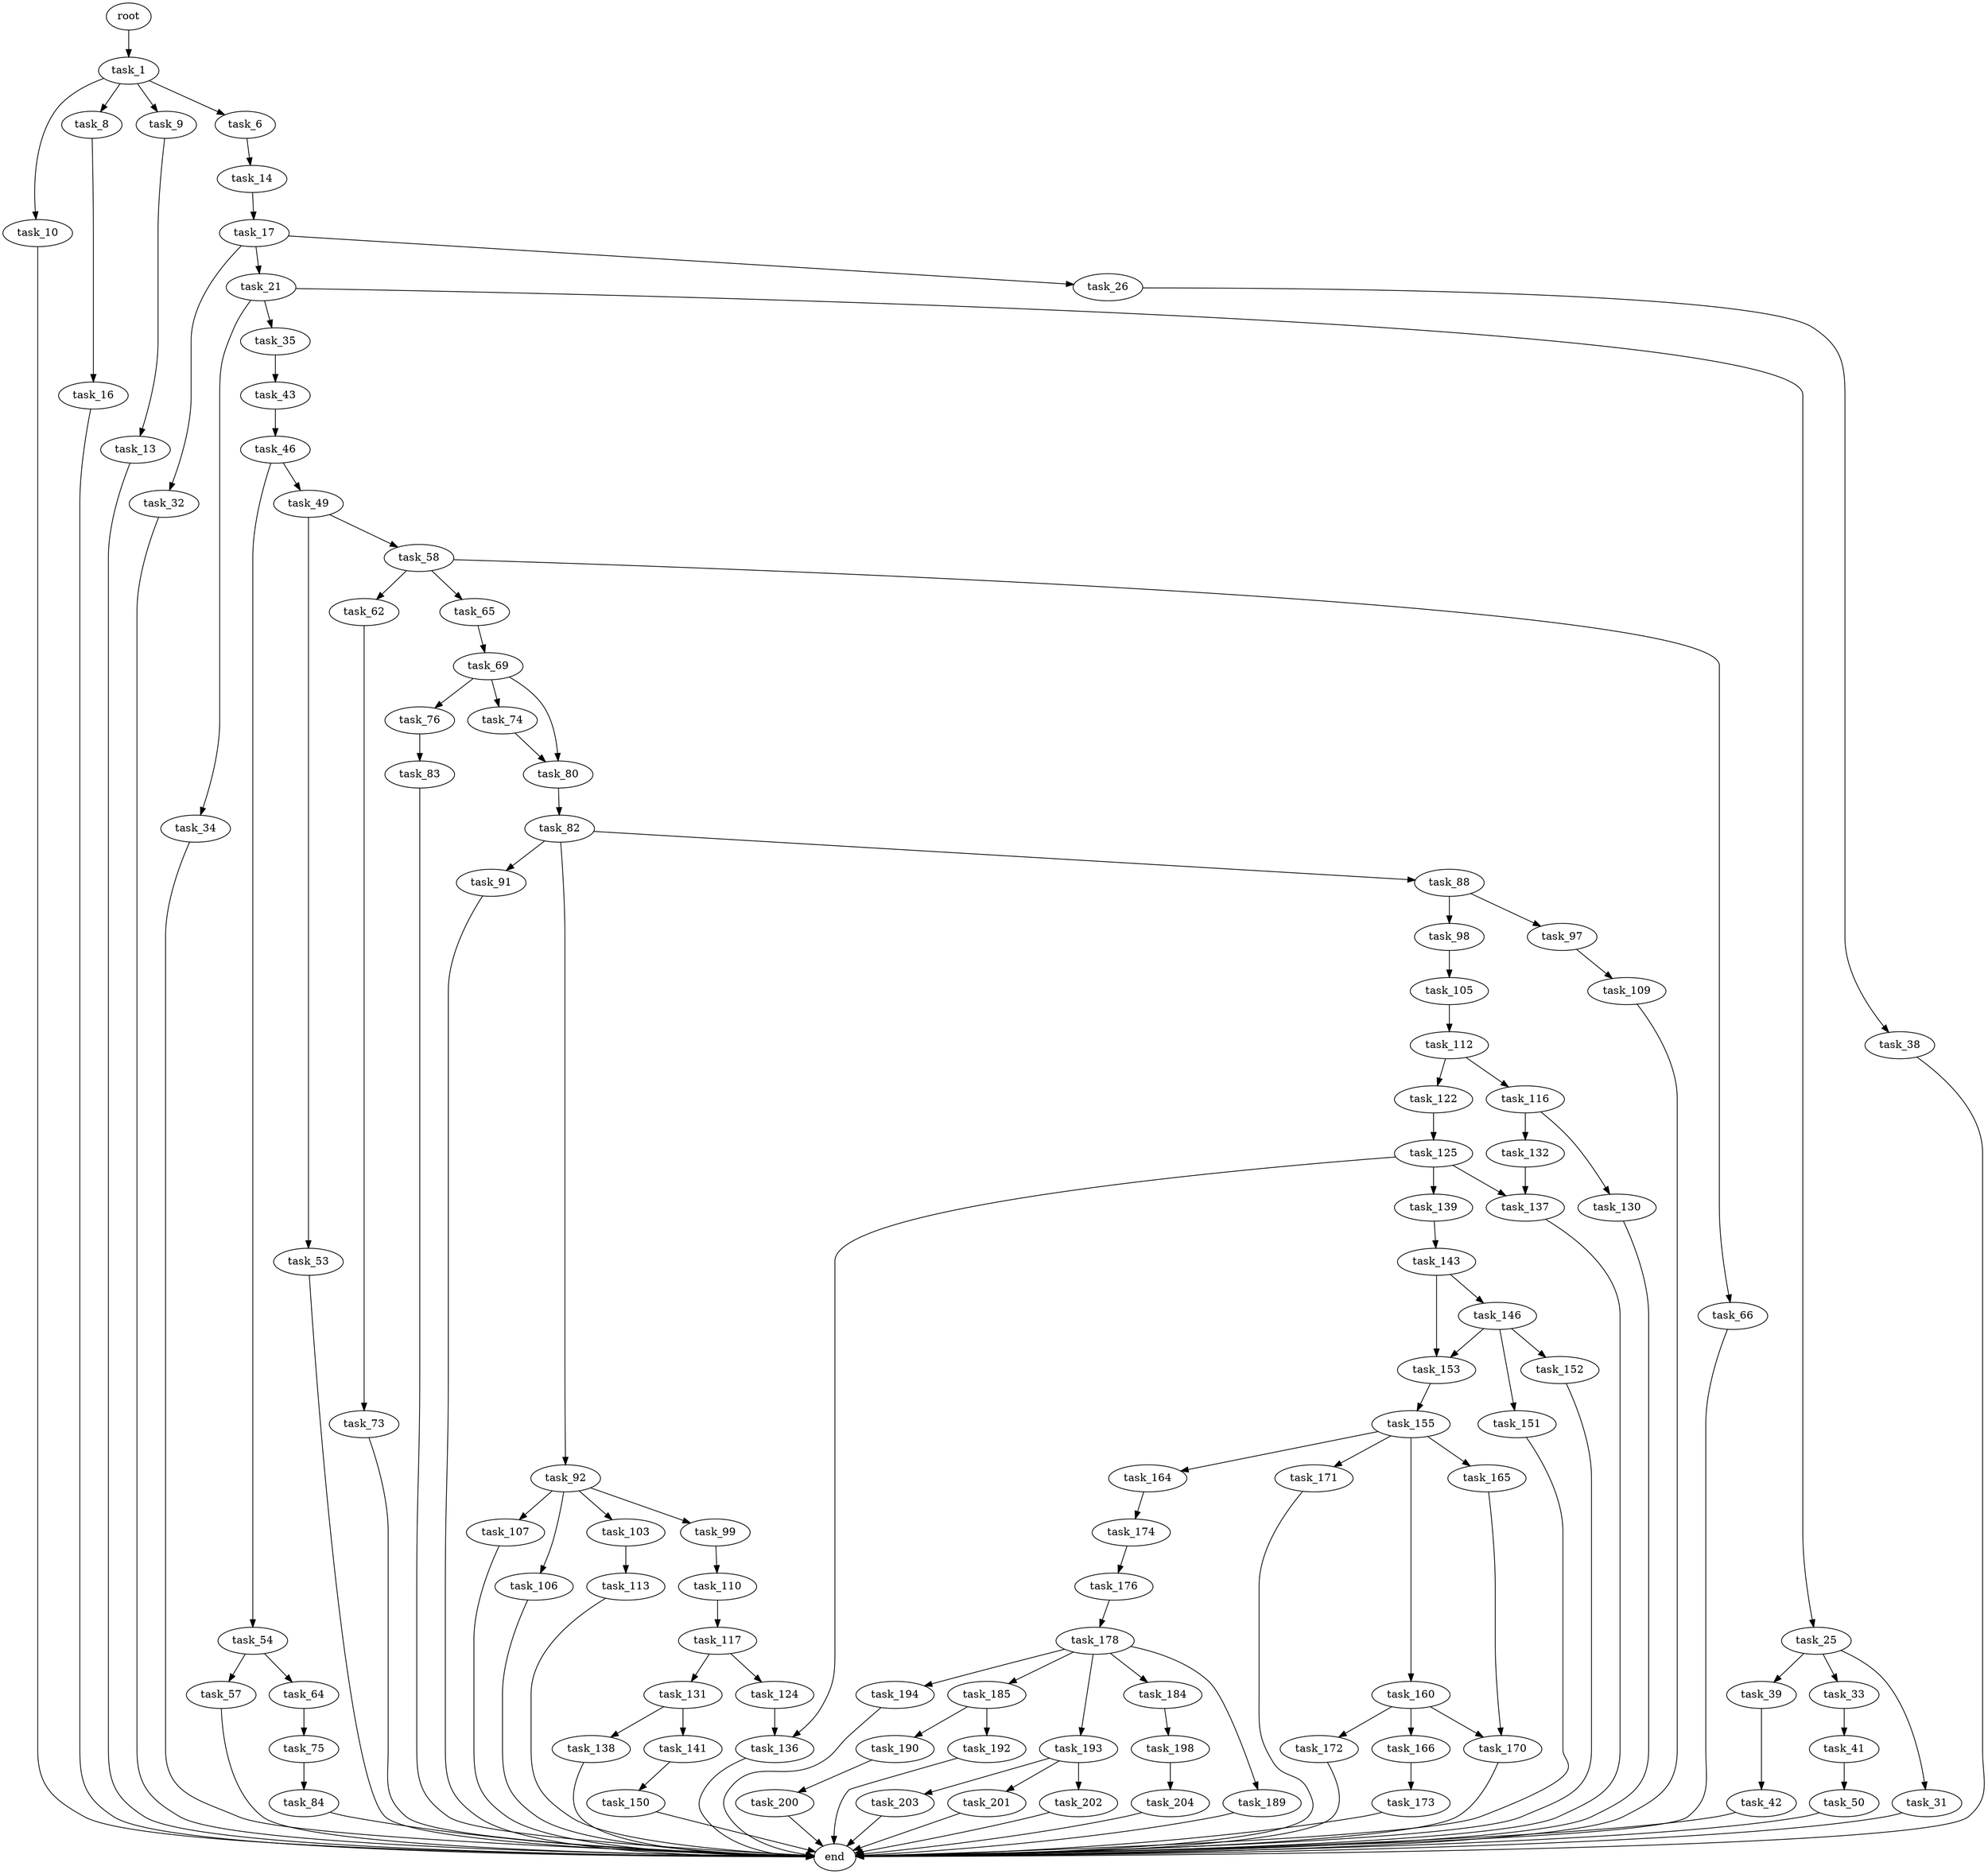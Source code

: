 digraph G {
  root [size="0.000000"];
  task_1 [size="11911166708.000000"];
  task_6 [size="265968010698.000000"];
  task_8 [size="23345033535.000000"];
  task_9 [size="193798058352.000000"];
  task_10 [size="782757789696.000000"];
  task_14 [size="68719476736.000000"];
  task_16 [size="368293445632.000000"];
  task_13 [size="8981996289.000000"];
  end [size="0.000000"];
  task_17 [size="392686956584.000000"];
  task_21 [size="68719476736.000000"];
  task_26 [size="28991029248.000000"];
  task_32 [size="134217728000.000000"];
  task_25 [size="2276284219.000000"];
  task_34 [size="10831012622.000000"];
  task_35 [size="8589934592.000000"];
  task_31 [size="368293445632.000000"];
  task_33 [size="380018975804.000000"];
  task_39 [size="87919063592.000000"];
  task_38 [size="11764984270.000000"];
  task_41 [size="68719476736.000000"];
  task_43 [size="224497425006.000000"];
  task_42 [size="6945200139.000000"];
  task_50 [size="782757789696.000000"];
  task_46 [size="260651394441.000000"];
  task_49 [size="212349111511.000000"];
  task_54 [size="175579840068.000000"];
  task_53 [size="21329040065.000000"];
  task_58 [size="4600371345.000000"];
  task_57 [size="319678556150.000000"];
  task_64 [size="11662978164.000000"];
  task_62 [size="1283800745987.000000"];
  task_65 [size="674062737700.000000"];
  task_66 [size="16624808694.000000"];
  task_73 [size="1085428229502.000000"];
  task_75 [size="274634230.000000"];
  task_69 [size="28991029248.000000"];
  task_74 [size="623444230969.000000"];
  task_76 [size="368293445632.000000"];
  task_80 [size="282442879803.000000"];
  task_84 [size="231928233984.000000"];
  task_83 [size="1387558905179.000000"];
  task_82 [size="9016755262.000000"];
  task_88 [size="782757789696.000000"];
  task_91 [size="8589934592.000000"];
  task_92 [size="487751632836.000000"];
  task_97 [size="484432564378.000000"];
  task_98 [size="8589934592.000000"];
  task_99 [size="231928233984.000000"];
  task_103 [size="8589934592.000000"];
  task_106 [size="157634174853.000000"];
  task_107 [size="549755813888.000000"];
  task_109 [size="13521717258.000000"];
  task_105 [size="23309252319.000000"];
  task_110 [size="462581302154.000000"];
  task_113 [size="8671269946.000000"];
  task_112 [size="356736018286.000000"];
  task_117 [size="549755813888.000000"];
  task_116 [size="2655189607.000000"];
  task_122 [size="1073741824000.000000"];
  task_130 [size="782757789696.000000"];
  task_132 [size="2139862124.000000"];
  task_124 [size="231928233984.000000"];
  task_131 [size="134217728000.000000"];
  task_125 [size="368293445632.000000"];
  task_136 [size="293332953815.000000"];
  task_137 [size="395895870066.000000"];
  task_139 [size="28991029248.000000"];
  task_138 [size="28991029248.000000"];
  task_141 [size="15543010700.000000"];
  task_143 [size="231928233984.000000"];
  task_150 [size="29667425515.000000"];
  task_146 [size="3336074639.000000"];
  task_153 [size="401312758038.000000"];
  task_151 [size="1357307264.000000"];
  task_152 [size="4837836129.000000"];
  task_155 [size="368293445632.000000"];
  task_160 [size="1141559542.000000"];
  task_164 [size="134217728000.000000"];
  task_165 [size="2481552800.000000"];
  task_171 [size="1922482517.000000"];
  task_166 [size="9481311368.000000"];
  task_170 [size="231928233984.000000"];
  task_172 [size="4805295526.000000"];
  task_174 [size="35259613660.000000"];
  task_173 [size="508473082.000000"];
  task_176 [size="28991029248.000000"];
  task_178 [size="231928233984.000000"];
  task_184 [size="549755813888.000000"];
  task_185 [size="28991029248.000000"];
  task_189 [size="4486101902.000000"];
  task_193 [size="7098064314.000000"];
  task_194 [size="231928233984.000000"];
  task_198 [size="39766964372.000000"];
  task_190 [size="5148056065.000000"];
  task_192 [size="16285215230.000000"];
  task_200 [size="28991029248.000000"];
  task_201 [size="6230962148.000000"];
  task_202 [size="271396715720.000000"];
  task_203 [size="14650182244.000000"];
  task_204 [size="4288222601.000000"];

  root -> task_1 [size="1.000000"];
  task_1 -> task_6 [size="209715200.000000"];
  task_1 -> task_8 [size="209715200.000000"];
  task_1 -> task_9 [size="209715200.000000"];
  task_1 -> task_10 [size="209715200.000000"];
  task_6 -> task_14 [size="301989888.000000"];
  task_8 -> task_16 [size="411041792.000000"];
  task_9 -> task_13 [size="134217728.000000"];
  task_10 -> end [size="1.000000"];
  task_14 -> task_17 [size="134217728.000000"];
  task_16 -> end [size="1.000000"];
  task_13 -> end [size="1.000000"];
  task_17 -> task_21 [size="536870912.000000"];
  task_17 -> task_26 [size="536870912.000000"];
  task_17 -> task_32 [size="536870912.000000"];
  task_21 -> task_25 [size="134217728.000000"];
  task_21 -> task_34 [size="134217728.000000"];
  task_21 -> task_35 [size="134217728.000000"];
  task_26 -> task_38 [size="75497472.000000"];
  task_32 -> end [size="1.000000"];
  task_25 -> task_31 [size="75497472.000000"];
  task_25 -> task_33 [size="75497472.000000"];
  task_25 -> task_39 [size="75497472.000000"];
  task_34 -> end [size="1.000000"];
  task_35 -> task_43 [size="33554432.000000"];
  task_31 -> end [size="1.000000"];
  task_33 -> task_41 [size="301989888.000000"];
  task_39 -> task_42 [size="75497472.000000"];
  task_38 -> end [size="1.000000"];
  task_41 -> task_50 [size="134217728.000000"];
  task_43 -> task_46 [size="209715200.000000"];
  task_42 -> end [size="1.000000"];
  task_50 -> end [size="1.000000"];
  task_46 -> task_49 [size="209715200.000000"];
  task_46 -> task_54 [size="209715200.000000"];
  task_49 -> task_53 [size="209715200.000000"];
  task_49 -> task_58 [size="209715200.000000"];
  task_54 -> task_57 [size="134217728.000000"];
  task_54 -> task_64 [size="134217728.000000"];
  task_53 -> end [size="1.000000"];
  task_58 -> task_62 [size="75497472.000000"];
  task_58 -> task_65 [size="75497472.000000"];
  task_58 -> task_66 [size="75497472.000000"];
  task_57 -> end [size="1.000000"];
  task_64 -> task_75 [size="209715200.000000"];
  task_62 -> task_73 [size="838860800.000000"];
  task_65 -> task_69 [size="679477248.000000"];
  task_66 -> end [size="1.000000"];
  task_73 -> end [size="1.000000"];
  task_75 -> task_84 [size="33554432.000000"];
  task_69 -> task_74 [size="75497472.000000"];
  task_69 -> task_76 [size="75497472.000000"];
  task_69 -> task_80 [size="75497472.000000"];
  task_74 -> task_80 [size="411041792.000000"];
  task_76 -> task_83 [size="411041792.000000"];
  task_80 -> task_82 [size="679477248.000000"];
  task_84 -> end [size="1.000000"];
  task_83 -> end [size="1.000000"];
  task_82 -> task_88 [size="536870912.000000"];
  task_82 -> task_91 [size="536870912.000000"];
  task_82 -> task_92 [size="536870912.000000"];
  task_88 -> task_97 [size="679477248.000000"];
  task_88 -> task_98 [size="679477248.000000"];
  task_91 -> end [size="1.000000"];
  task_92 -> task_99 [size="536870912.000000"];
  task_92 -> task_103 [size="536870912.000000"];
  task_92 -> task_106 [size="536870912.000000"];
  task_92 -> task_107 [size="536870912.000000"];
  task_97 -> task_109 [size="301989888.000000"];
  task_98 -> task_105 [size="33554432.000000"];
  task_99 -> task_110 [size="301989888.000000"];
  task_103 -> task_113 [size="33554432.000000"];
  task_106 -> end [size="1.000000"];
  task_107 -> end [size="1.000000"];
  task_109 -> end [size="1.000000"];
  task_105 -> task_112 [size="838860800.000000"];
  task_110 -> task_117 [size="838860800.000000"];
  task_113 -> end [size="1.000000"];
  task_112 -> task_116 [size="679477248.000000"];
  task_112 -> task_122 [size="679477248.000000"];
  task_117 -> task_124 [size="536870912.000000"];
  task_117 -> task_131 [size="536870912.000000"];
  task_116 -> task_130 [size="209715200.000000"];
  task_116 -> task_132 [size="209715200.000000"];
  task_122 -> task_125 [size="838860800.000000"];
  task_130 -> end [size="1.000000"];
  task_132 -> task_137 [size="134217728.000000"];
  task_124 -> task_136 [size="301989888.000000"];
  task_131 -> task_138 [size="209715200.000000"];
  task_131 -> task_141 [size="209715200.000000"];
  task_125 -> task_136 [size="411041792.000000"];
  task_125 -> task_137 [size="411041792.000000"];
  task_125 -> task_139 [size="411041792.000000"];
  task_136 -> end [size="1.000000"];
  task_137 -> end [size="1.000000"];
  task_139 -> task_143 [size="75497472.000000"];
  task_138 -> end [size="1.000000"];
  task_141 -> task_150 [size="33554432.000000"];
  task_143 -> task_146 [size="301989888.000000"];
  task_143 -> task_153 [size="301989888.000000"];
  task_150 -> end [size="1.000000"];
  task_146 -> task_151 [size="75497472.000000"];
  task_146 -> task_152 [size="75497472.000000"];
  task_146 -> task_153 [size="75497472.000000"];
  task_153 -> task_155 [size="301989888.000000"];
  task_151 -> end [size="1.000000"];
  task_152 -> end [size="1.000000"];
  task_155 -> task_160 [size="411041792.000000"];
  task_155 -> task_164 [size="411041792.000000"];
  task_155 -> task_165 [size="411041792.000000"];
  task_155 -> task_171 [size="411041792.000000"];
  task_160 -> task_166 [size="33554432.000000"];
  task_160 -> task_170 [size="33554432.000000"];
  task_160 -> task_172 [size="33554432.000000"];
  task_164 -> task_174 [size="209715200.000000"];
  task_165 -> task_170 [size="75497472.000000"];
  task_171 -> end [size="1.000000"];
  task_166 -> task_173 [size="411041792.000000"];
  task_170 -> end [size="1.000000"];
  task_172 -> end [size="1.000000"];
  task_174 -> task_176 [size="679477248.000000"];
  task_173 -> end [size="1.000000"];
  task_176 -> task_178 [size="75497472.000000"];
  task_178 -> task_184 [size="301989888.000000"];
  task_178 -> task_185 [size="301989888.000000"];
  task_178 -> task_189 [size="301989888.000000"];
  task_178 -> task_193 [size="301989888.000000"];
  task_178 -> task_194 [size="301989888.000000"];
  task_184 -> task_198 [size="536870912.000000"];
  task_185 -> task_190 [size="75497472.000000"];
  task_185 -> task_192 [size="75497472.000000"];
  task_189 -> end [size="1.000000"];
  task_193 -> task_201 [size="134217728.000000"];
  task_193 -> task_202 [size="134217728.000000"];
  task_193 -> task_203 [size="134217728.000000"];
  task_194 -> end [size="1.000000"];
  task_198 -> task_204 [size="679477248.000000"];
  task_190 -> task_200 [size="209715200.000000"];
  task_192 -> end [size="1.000000"];
  task_200 -> end [size="1.000000"];
  task_201 -> end [size="1.000000"];
  task_202 -> end [size="1.000000"];
  task_203 -> end [size="1.000000"];
  task_204 -> end [size="1.000000"];
}
